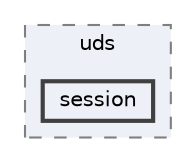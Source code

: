digraph "session"
{
 // LATEX_PDF_SIZE
  bgcolor="transparent";
  edge [fontname=Helvetica,fontsize=10,labelfontname=Helvetica,labelfontsize=10];
  node [fontname=Helvetica,fontsize=10,shape=box,height=0.2,width=0.4];
  compound=true
  subgraph clusterdir_705d6592cae36bd5669a85c250f93c3f {
    graph [ bgcolor="#edf0f7", pencolor="grey50", label="uds", fontname=Helvetica,fontsize=10 style="filled,dashed", URL="dir_705d6592cae36bd5669a85c250f93c3f.html",tooltip=""]
  dir_581100baaeb96c74ebb78f09b47a8a25 [label="session", fillcolor="#edf0f7", color="grey25", style="filled,bold", URL="dir_581100baaeb96c74ebb78f09b47a8a25.html",tooltip=""];
  }
}
